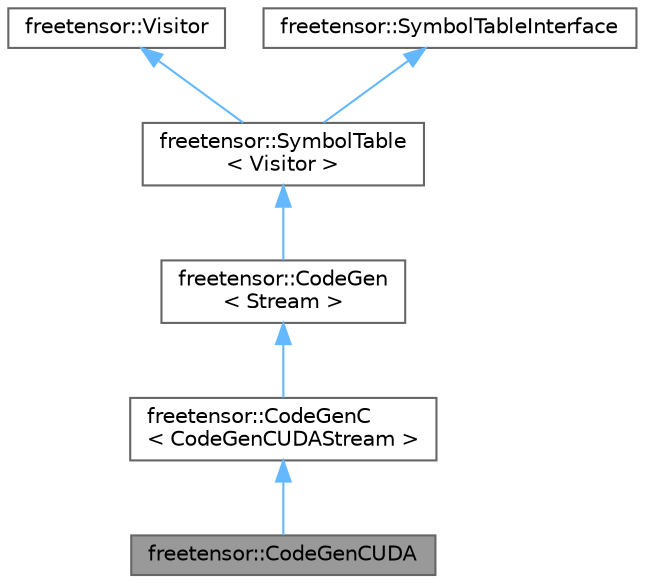 digraph "freetensor::CodeGenCUDA"
{
 // LATEX_PDF_SIZE
  bgcolor="transparent";
  edge [fontname=Helvetica,fontsize=10,labelfontname=Helvetica,labelfontsize=10];
  node [fontname=Helvetica,fontsize=10,shape=box,height=0.2,width=0.4];
  Node1 [label="freetensor::CodeGenCUDA",height=0.2,width=0.4,color="gray40", fillcolor="grey60", style="filled", fontcolor="black",tooltip=" "];
  Node2 -> Node1 [dir="back",color="steelblue1",style="solid"];
  Node2 [label="freetensor::CodeGenC\l\< CodeGenCUDAStream \>",height=0.2,width=0.4,color="gray40", fillcolor="white", style="filled",URL="$classfreetensor_1_1CodeGenC.html",tooltip=" "];
  Node3 -> Node2 [dir="back",color="steelblue1",style="solid"];
  Node3 [label="freetensor::CodeGen\l\< Stream \>",height=0.2,width=0.4,color="gray40", fillcolor="white", style="filled",URL="$classfreetensor_1_1CodeGen.html",tooltip=" "];
  Node4 -> Node3 [dir="back",color="steelblue1",style="solid"];
  Node4 [label="freetensor::SymbolTable\l\< Visitor \>",height=0.2,width=0.4,color="gray40", fillcolor="white", style="filled",URL="$classfreetensor_1_1SymbolTable.html",tooltip=" "];
  Node5 -> Node4 [dir="back",color="steelblue1",style="solid"];
  Node5 [label="freetensor::Visitor",height=0.2,width=0.4,color="gray40", fillcolor="white", style="filled",URL="$classfreetensor_1_1Visitor.html",tooltip=" "];
  Node6 -> Node4 [dir="back",color="steelblue1",style="solid"];
  Node6 [label="freetensor::SymbolTableInterface",height=0.2,width=0.4,color="gray40", fillcolor="white", style="filled",URL="$classfreetensor_1_1SymbolTableInterface.html",tooltip=" "];
}
